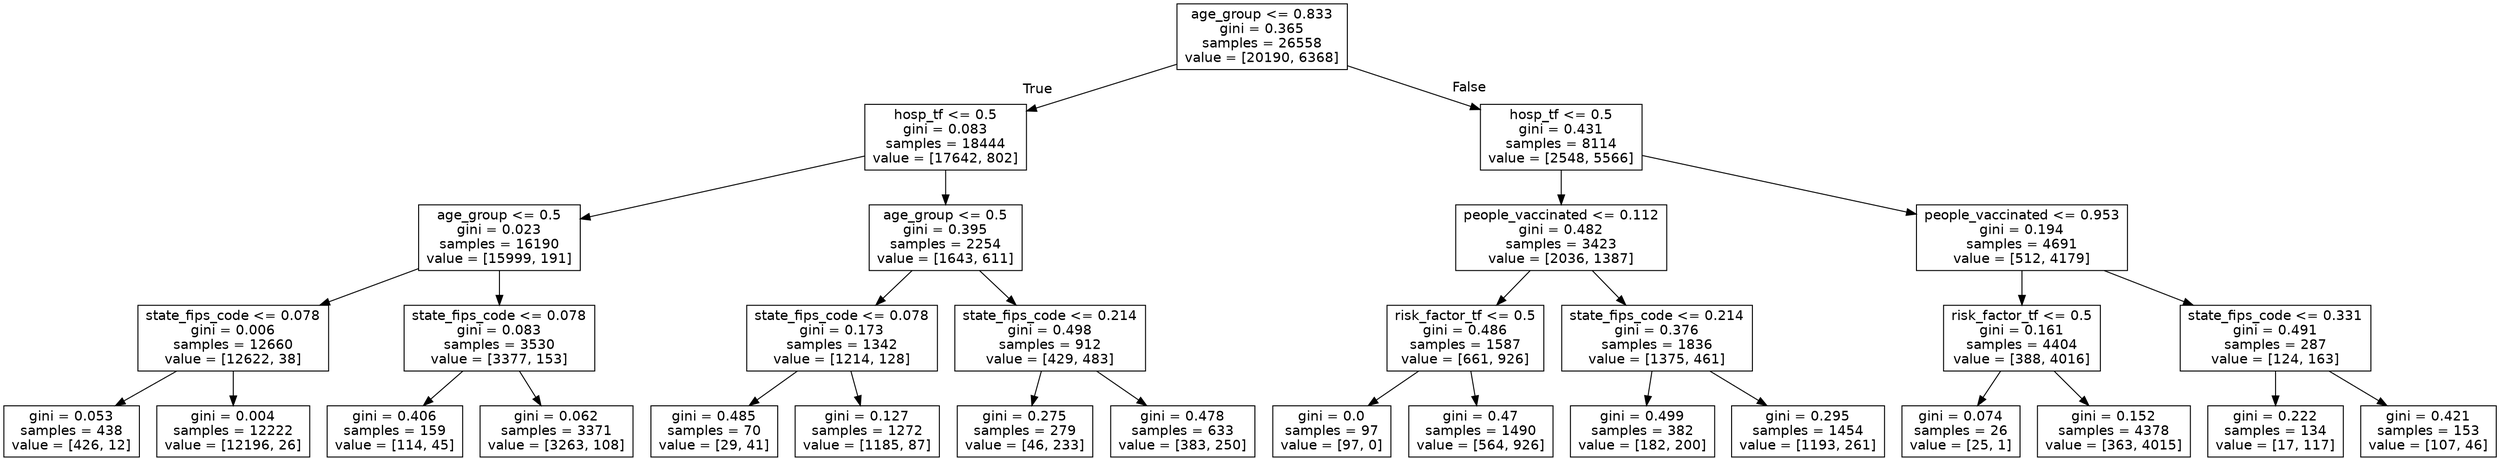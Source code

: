 digraph Tree {
node [shape=box, fontname="helvetica"] ;
edge [fontname="helvetica"] ;
0 [label="age_group <= 0.833\ngini = 0.365\nsamples = 26558\nvalue = [20190, 6368]"] ;
1 [label="hosp_tf <= 0.5\ngini = 0.083\nsamples = 18444\nvalue = [17642, 802]"] ;
0 -> 1 [labeldistance=2.5, labelangle=45, headlabel="True"] ;
2 [label="age_group <= 0.5\ngini = 0.023\nsamples = 16190\nvalue = [15999, 191]"] ;
1 -> 2 ;
3 [label="state_fips_code <= 0.078\ngini = 0.006\nsamples = 12660\nvalue = [12622, 38]"] ;
2 -> 3 ;
4 [label="gini = 0.053\nsamples = 438\nvalue = [426, 12]"] ;
3 -> 4 ;
5 [label="gini = 0.004\nsamples = 12222\nvalue = [12196, 26]"] ;
3 -> 5 ;
6 [label="state_fips_code <= 0.078\ngini = 0.083\nsamples = 3530\nvalue = [3377, 153]"] ;
2 -> 6 ;
7 [label="gini = 0.406\nsamples = 159\nvalue = [114, 45]"] ;
6 -> 7 ;
8 [label="gini = 0.062\nsamples = 3371\nvalue = [3263, 108]"] ;
6 -> 8 ;
9 [label="age_group <= 0.5\ngini = 0.395\nsamples = 2254\nvalue = [1643, 611]"] ;
1 -> 9 ;
10 [label="state_fips_code <= 0.078\ngini = 0.173\nsamples = 1342\nvalue = [1214, 128]"] ;
9 -> 10 ;
11 [label="gini = 0.485\nsamples = 70\nvalue = [29, 41]"] ;
10 -> 11 ;
12 [label="gini = 0.127\nsamples = 1272\nvalue = [1185, 87]"] ;
10 -> 12 ;
13 [label="state_fips_code <= 0.214\ngini = 0.498\nsamples = 912\nvalue = [429, 483]"] ;
9 -> 13 ;
14 [label="gini = 0.275\nsamples = 279\nvalue = [46, 233]"] ;
13 -> 14 ;
15 [label="gini = 0.478\nsamples = 633\nvalue = [383, 250]"] ;
13 -> 15 ;
16 [label="hosp_tf <= 0.5\ngini = 0.431\nsamples = 8114\nvalue = [2548, 5566]"] ;
0 -> 16 [labeldistance=2.5, labelangle=-45, headlabel="False"] ;
17 [label="people_vaccinated <= 0.112\ngini = 0.482\nsamples = 3423\nvalue = [2036, 1387]"] ;
16 -> 17 ;
18 [label="risk_factor_tf <= 0.5\ngini = 0.486\nsamples = 1587\nvalue = [661, 926]"] ;
17 -> 18 ;
19 [label="gini = 0.0\nsamples = 97\nvalue = [97, 0]"] ;
18 -> 19 ;
20 [label="gini = 0.47\nsamples = 1490\nvalue = [564, 926]"] ;
18 -> 20 ;
21 [label="state_fips_code <= 0.214\ngini = 0.376\nsamples = 1836\nvalue = [1375, 461]"] ;
17 -> 21 ;
22 [label="gini = 0.499\nsamples = 382\nvalue = [182, 200]"] ;
21 -> 22 ;
23 [label="gini = 0.295\nsamples = 1454\nvalue = [1193, 261]"] ;
21 -> 23 ;
24 [label="people_vaccinated <= 0.953\ngini = 0.194\nsamples = 4691\nvalue = [512, 4179]"] ;
16 -> 24 ;
25 [label="risk_factor_tf <= 0.5\ngini = 0.161\nsamples = 4404\nvalue = [388, 4016]"] ;
24 -> 25 ;
26 [label="gini = 0.074\nsamples = 26\nvalue = [25, 1]"] ;
25 -> 26 ;
27 [label="gini = 0.152\nsamples = 4378\nvalue = [363, 4015]"] ;
25 -> 27 ;
28 [label="state_fips_code <= 0.331\ngini = 0.491\nsamples = 287\nvalue = [124, 163]"] ;
24 -> 28 ;
29 [label="gini = 0.222\nsamples = 134\nvalue = [17, 117]"] ;
28 -> 29 ;
30 [label="gini = 0.421\nsamples = 153\nvalue = [107, 46]"] ;
28 -> 30 ;
}